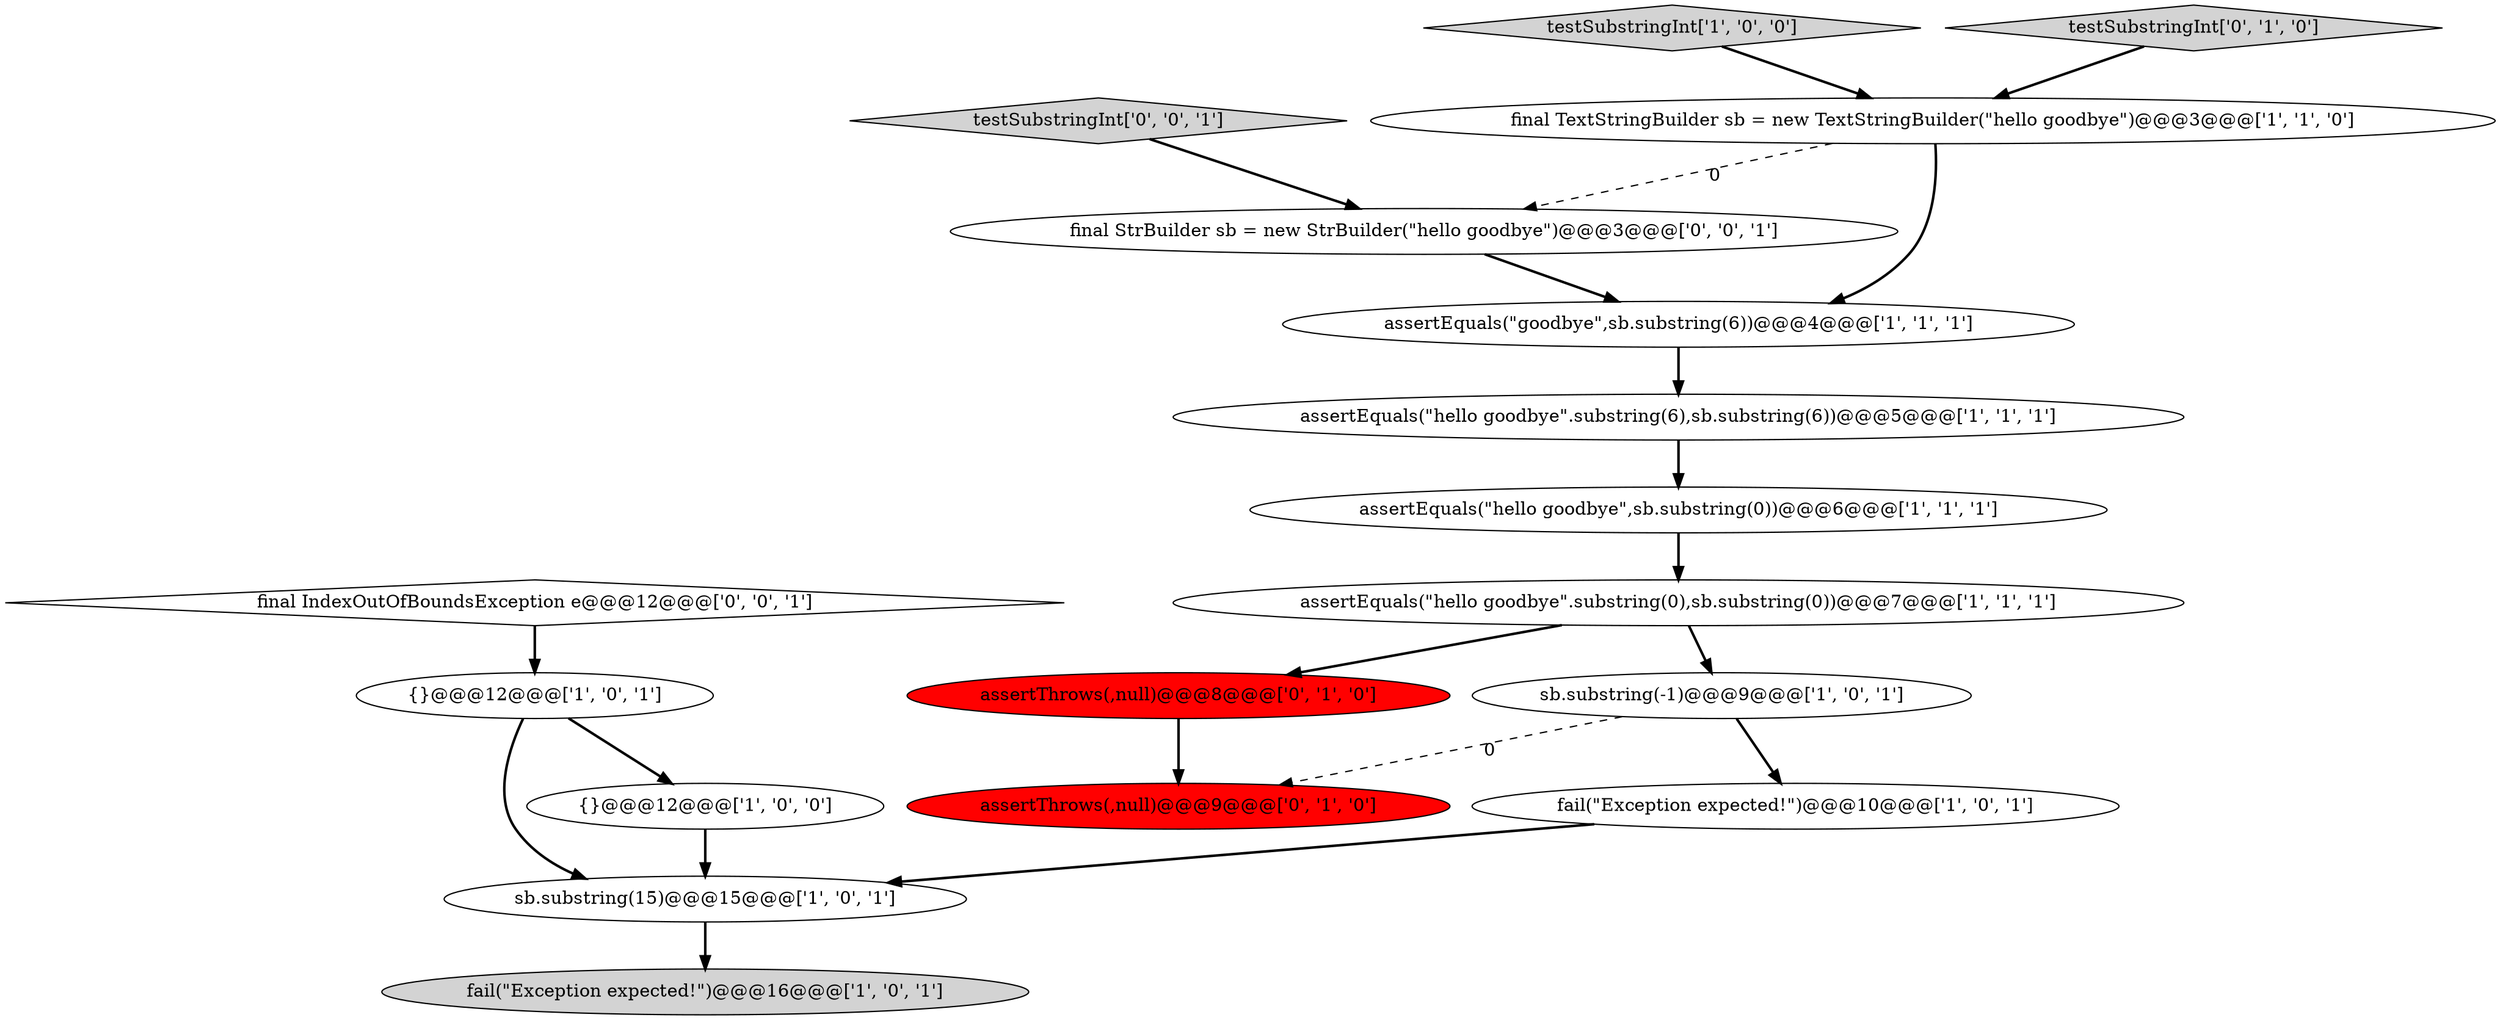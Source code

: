digraph {
8 [style = filled, label = "assertEquals(\"hello goodbye\".substring(0),sb.substring(0))@@@7@@@['1', '1', '1']", fillcolor = white, shape = ellipse image = "AAA0AAABBB1BBB"];
3 [style = filled, label = "{}@@@12@@@['1', '0', '1']", fillcolor = white, shape = ellipse image = "AAA0AAABBB1BBB"];
14 [style = filled, label = "assertThrows(,null)@@@8@@@['0', '1', '0']", fillcolor = red, shape = ellipse image = "AAA1AAABBB2BBB"];
4 [style = filled, label = "testSubstringInt['1', '0', '0']", fillcolor = lightgray, shape = diamond image = "AAA0AAABBB1BBB"];
5 [style = filled, label = "fail(\"Exception expected!\")@@@10@@@['1', '0', '1']", fillcolor = white, shape = ellipse image = "AAA0AAABBB1BBB"];
6 [style = filled, label = "sb.substring(15)@@@15@@@['1', '0', '1']", fillcolor = white, shape = ellipse image = "AAA0AAABBB1BBB"];
16 [style = filled, label = "testSubstringInt['0', '0', '1']", fillcolor = lightgray, shape = diamond image = "AAA0AAABBB3BBB"];
12 [style = filled, label = "testSubstringInt['0', '1', '0']", fillcolor = lightgray, shape = diamond image = "AAA0AAABBB2BBB"];
11 [style = filled, label = "assertEquals(\"hello goodbye\",sb.substring(0))@@@6@@@['1', '1', '1']", fillcolor = white, shape = ellipse image = "AAA0AAABBB1BBB"];
10 [style = filled, label = "assertEquals(\"hello goodbye\".substring(6),sb.substring(6))@@@5@@@['1', '1', '1']", fillcolor = white, shape = ellipse image = "AAA0AAABBB1BBB"];
13 [style = filled, label = "assertThrows(,null)@@@9@@@['0', '1', '0']", fillcolor = red, shape = ellipse image = "AAA1AAABBB2BBB"];
9 [style = filled, label = "sb.substring(-1)@@@9@@@['1', '0', '1']", fillcolor = white, shape = ellipse image = "AAA0AAABBB1BBB"];
15 [style = filled, label = "final StrBuilder sb = new StrBuilder(\"hello goodbye\")@@@3@@@['0', '0', '1']", fillcolor = white, shape = ellipse image = "AAA0AAABBB3BBB"];
17 [style = filled, label = "final IndexOutOfBoundsException e@@@12@@@['0', '0', '1']", fillcolor = white, shape = diamond image = "AAA0AAABBB3BBB"];
7 [style = filled, label = "assertEquals(\"goodbye\",sb.substring(6))@@@4@@@['1', '1', '1']", fillcolor = white, shape = ellipse image = "AAA0AAABBB1BBB"];
1 [style = filled, label = "fail(\"Exception expected!\")@@@16@@@['1', '0', '1']", fillcolor = lightgray, shape = ellipse image = "AAA0AAABBB1BBB"];
0 [style = filled, label = "final TextStringBuilder sb = new TextStringBuilder(\"hello goodbye\")@@@3@@@['1', '1', '0']", fillcolor = white, shape = ellipse image = "AAA0AAABBB1BBB"];
2 [style = filled, label = "{}@@@12@@@['1', '0', '0']", fillcolor = white, shape = ellipse image = "AAA0AAABBB1BBB"];
9->5 [style = bold, label=""];
11->8 [style = bold, label=""];
6->1 [style = bold, label=""];
8->14 [style = bold, label=""];
3->6 [style = bold, label=""];
0->7 [style = bold, label=""];
16->15 [style = bold, label=""];
0->15 [style = dashed, label="0"];
14->13 [style = bold, label=""];
5->6 [style = bold, label=""];
3->2 [style = bold, label=""];
15->7 [style = bold, label=""];
7->10 [style = bold, label=""];
12->0 [style = bold, label=""];
2->6 [style = bold, label=""];
9->13 [style = dashed, label="0"];
4->0 [style = bold, label=""];
8->9 [style = bold, label=""];
10->11 [style = bold, label=""];
17->3 [style = bold, label=""];
}
